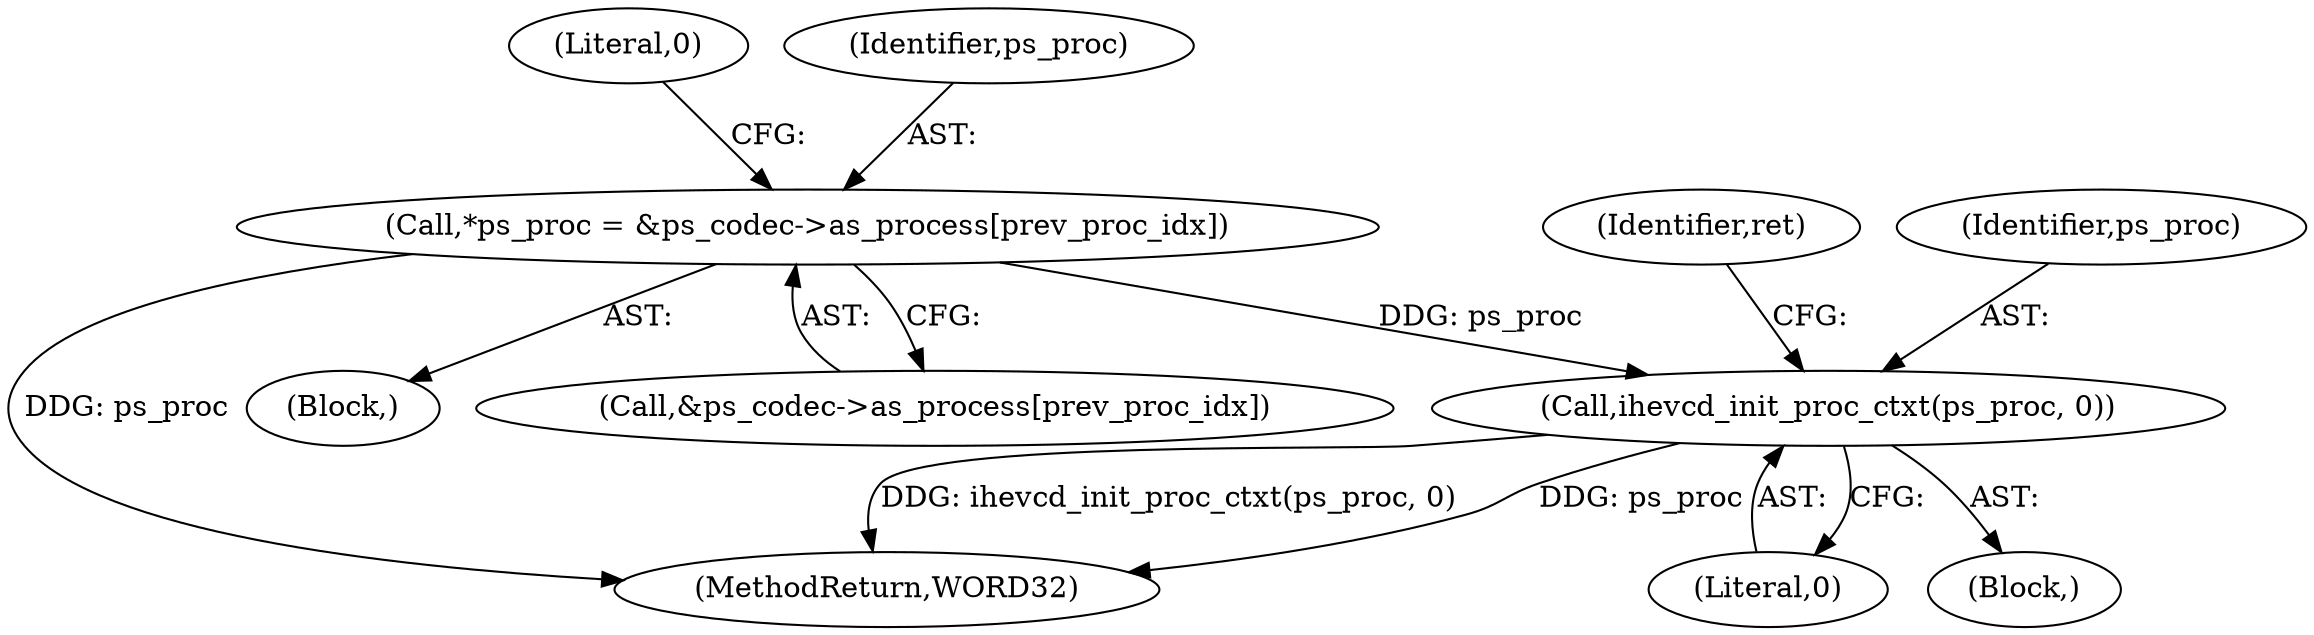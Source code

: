 digraph "0_Android_87fb7909c49e6a4510ba86ace1ffc83459c7e1b9@array" {
"1000526" [label="(Call,*ps_proc = &ps_codec->as_process[prev_proc_idx])"];
"1000541" [label="(Call,ihevcd_init_proc_ctxt(ps_proc, 0))"];
"1000536" [label="(Literal,0)"];
"1000526" [label="(Call,*ps_proc = &ps_codec->as_process[prev_proc_idx])"];
"1000543" [label="(Literal,0)"];
"1000528" [label="(Call,&ps_codec->as_process[prev_proc_idx])"];
"1000524" [label="(Block,)"];
"1001903" [label="(MethodReturn,WORD32)"];
"1000540" [label="(Block,)"];
"1000542" [label="(Identifier,ps_proc)"];
"1000527" [label="(Identifier,ps_proc)"];
"1000541" [label="(Call,ihevcd_init_proc_ctxt(ps_proc, 0))"];
"1000545" [label="(Identifier,ret)"];
"1000526" -> "1000524"  [label="AST: "];
"1000526" -> "1000528"  [label="CFG: "];
"1000527" -> "1000526"  [label="AST: "];
"1000528" -> "1000526"  [label="AST: "];
"1000536" -> "1000526"  [label="CFG: "];
"1000526" -> "1001903"  [label="DDG: ps_proc"];
"1000526" -> "1000541"  [label="DDG: ps_proc"];
"1000541" -> "1000540"  [label="AST: "];
"1000541" -> "1000543"  [label="CFG: "];
"1000542" -> "1000541"  [label="AST: "];
"1000543" -> "1000541"  [label="AST: "];
"1000545" -> "1000541"  [label="CFG: "];
"1000541" -> "1001903"  [label="DDG: ps_proc"];
"1000541" -> "1001903"  [label="DDG: ihevcd_init_proc_ctxt(ps_proc, 0)"];
}
